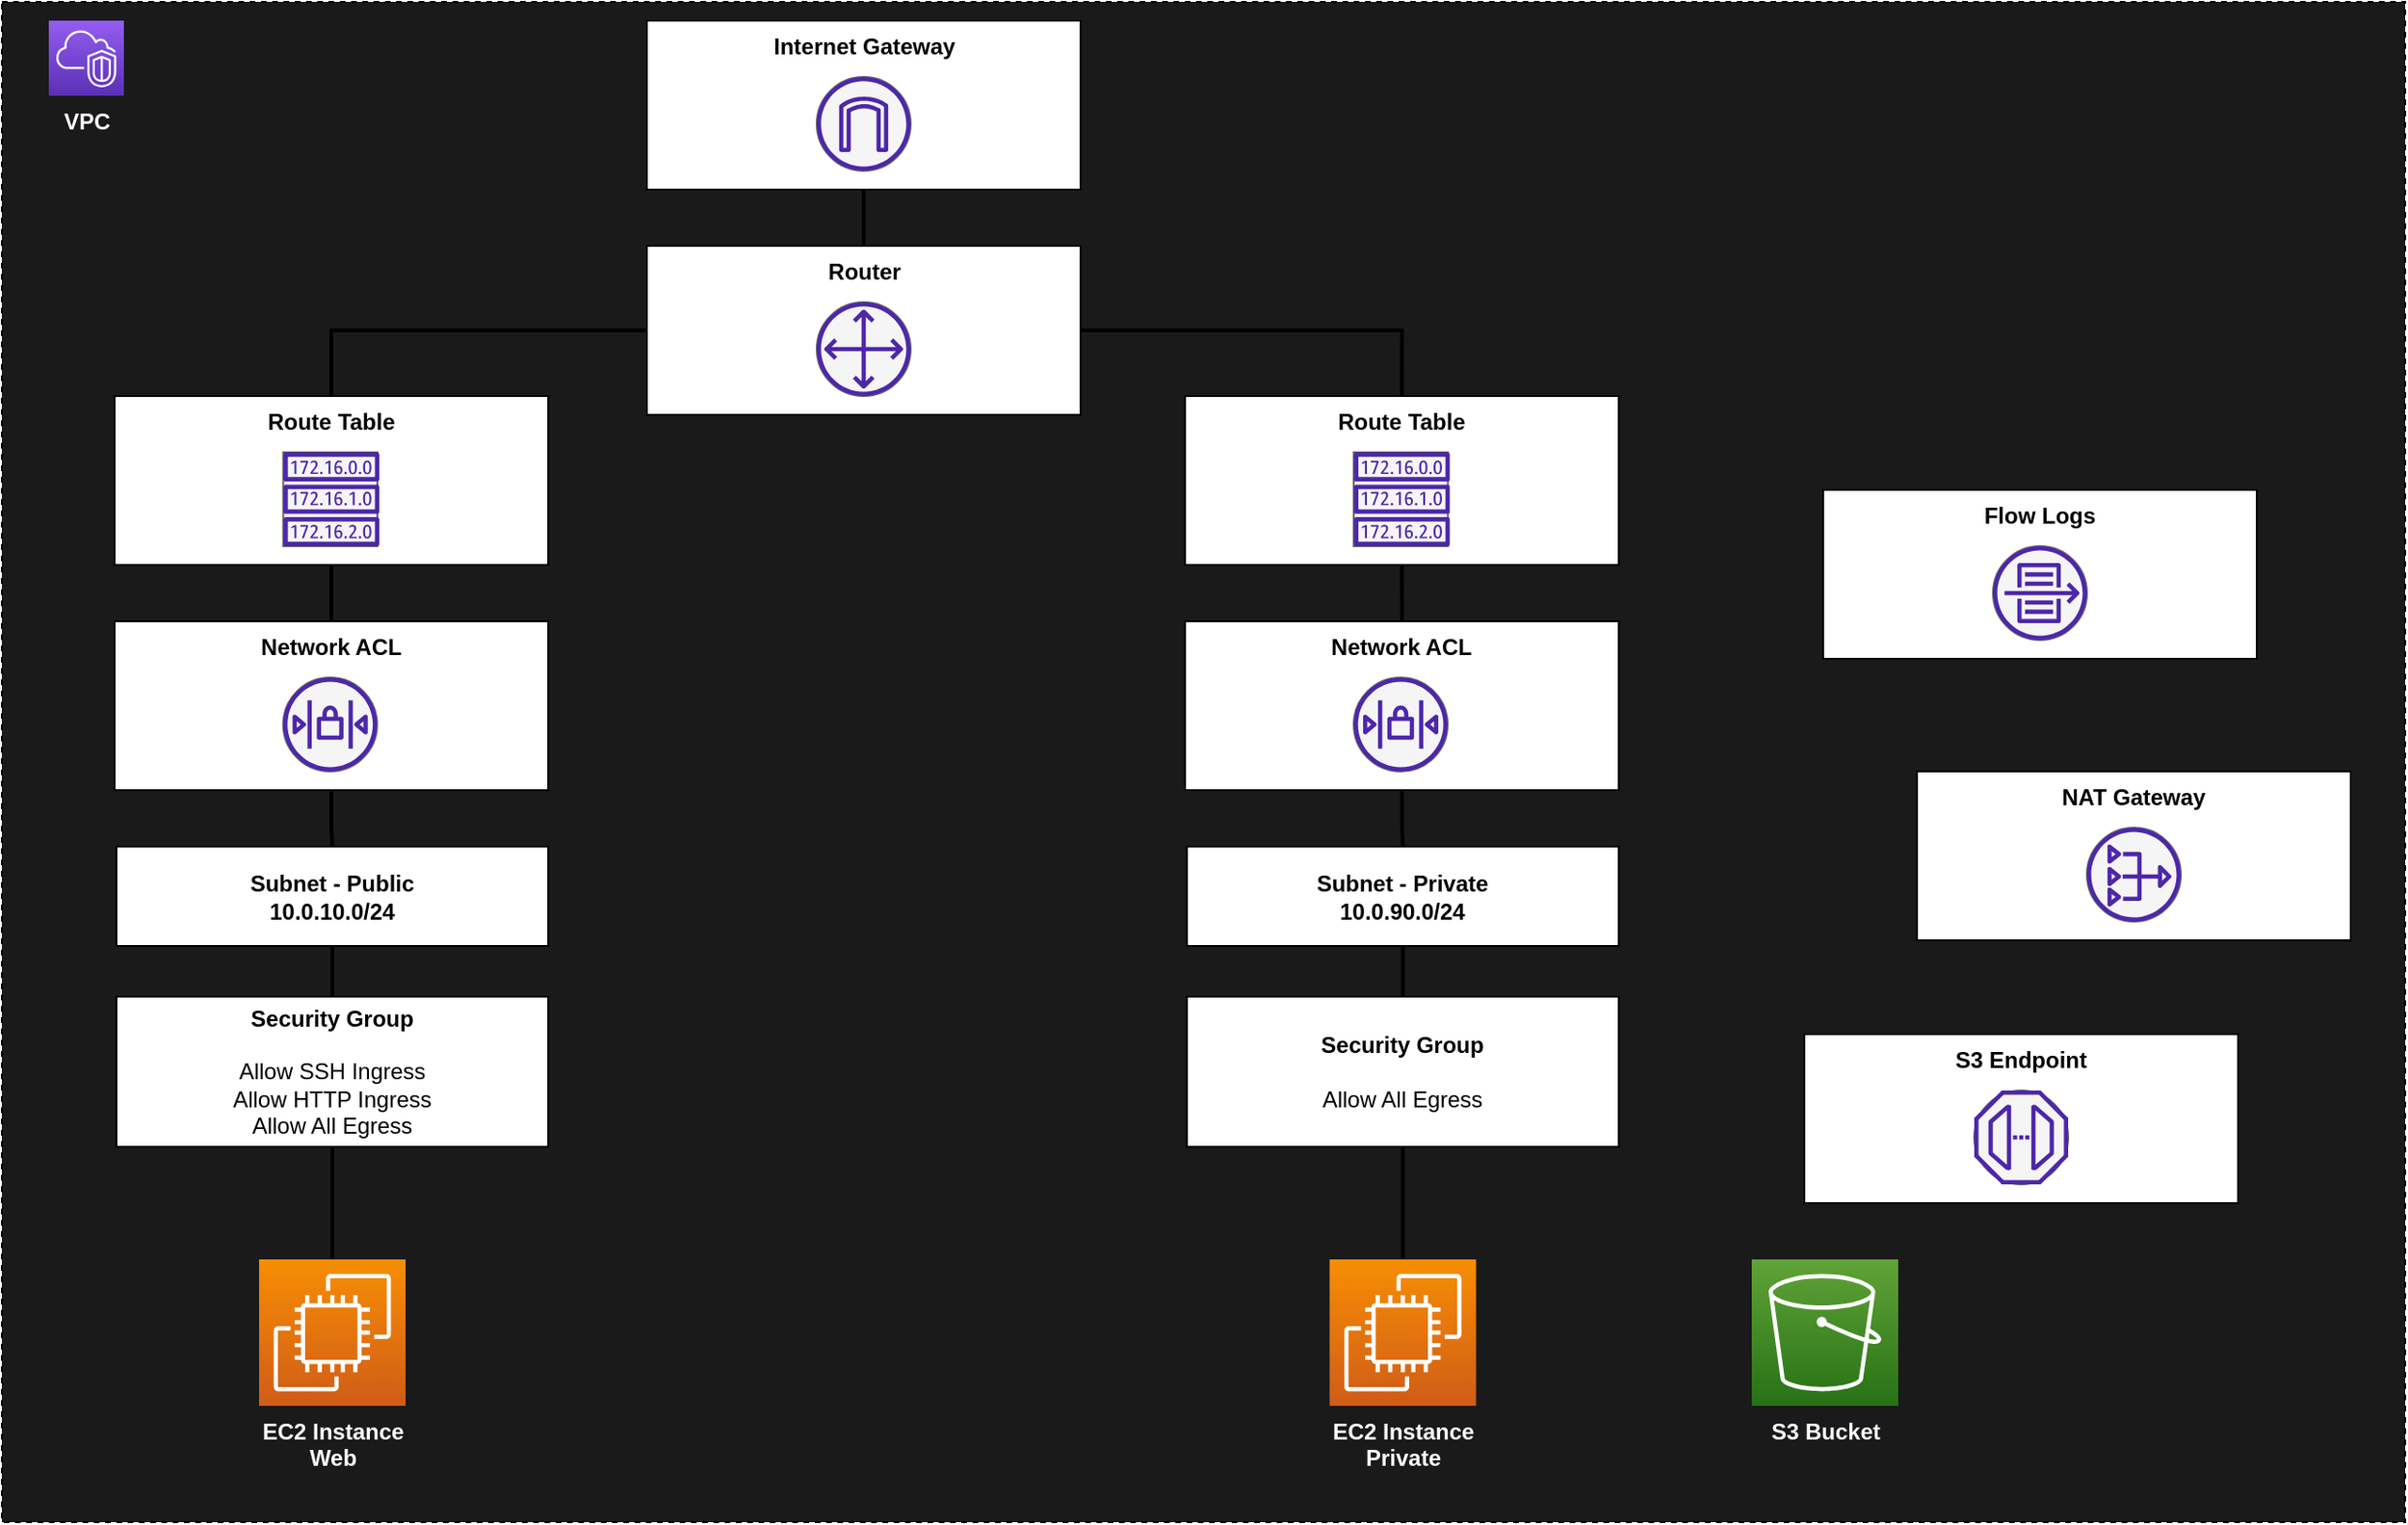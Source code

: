 <mxfile version="19.0.3" type="device"><diagram id="0U9EVkECSL9XpYst_XFg" name="VPC"><mxGraphModel dx="1422" dy="1257" grid="0" gridSize="10" guides="1" tooltips="1" connect="1" arrows="1" fold="1" page="0" pageScale="1" pageWidth="1100" pageHeight="850" math="0" shadow="0"><root><mxCell id="0"/><mxCell id="1" parent="0"/><mxCell id="Ig9h3wXfbGA9Dbn_zE4B-46" value="" style="rounded=0;whiteSpace=wrap;html=1;verticalAlign=top;fontStyle=1;dashed=1;fillColor=#1A1A1A;" vertex="1" parent="1"><mxGeometry x="180" y="-120" width="1280" height="810" as="geometry"/></mxCell><mxCell id="Ig9h3wXfbGA9Dbn_zE4B-42" value="Flow Logs" style="rounded=0;whiteSpace=wrap;html=1;verticalAlign=top;fontStyle=1" vertex="1" parent="1"><mxGeometry x="1150" y="140" width="231" height="90" as="geometry"/></mxCell><mxCell id="Ig9h3wXfbGA9Dbn_zE4B-1" value="Router" style="rounded=0;whiteSpace=wrap;html=1;verticalAlign=top;fontStyle=1" vertex="1" parent="1"><mxGeometry x="523.5" y="10" width="231" height="90" as="geometry"/></mxCell><mxCell id="5WeFik8djQ8x_PNse01b-4" value="Internet Gateway" style="rounded=0;whiteSpace=wrap;html=1;verticalAlign=top;fontStyle=1" parent="1" vertex="1"><mxGeometry x="523.5" y="-110" width="231" height="90" as="geometry"/></mxCell><mxCell id="NABtASrUBoll2B_tzzq8-10" value="Subnet - Public&lt;br&gt;10.0.10.0/24" style="rounded=0;whiteSpace=wrap;html=1;verticalAlign=middle;fontStyle=1" parent="1" vertex="1"><mxGeometry x="241" y="330" width="230" height="53" as="geometry"/></mxCell><mxCell id="M2tCuWPk_VgjxduD9iWH-7" value="VPC" style="sketch=0;points=[[0,0,0],[0.25,0,0],[0.5,0,0],[0.75,0,0],[1,0,0],[0,1,0],[0.25,1,0],[0.5,1,0],[0.75,1,0],[1,1,0],[0,0.25,0],[0,0.5,0],[0,0.75,0],[1,0.25,0],[1,0.5,0],[1,0.75,0]];outlineConnect=0;fontColor=#FFFFFF;gradientColor=#945DF2;gradientDirection=north;fillColor=#5A30B5;strokeColor=#ffffff;dashed=0;verticalLabelPosition=bottom;verticalAlign=top;align=center;html=1;fontSize=12;fontStyle=1;aspect=fixed;shape=mxgraph.aws4.resourceIcon;resIcon=mxgraph.aws4.vpc;labelPosition=center;" parent="1" vertex="1"><mxGeometry x="205.0" y="-110" width="40" height="40" as="geometry"/></mxCell><mxCell id="NABtASrUBoll2B_tzzq8-13" style="edgeStyle=orthogonalEdgeStyle;rounded=0;orthogonalLoop=1;jettySize=auto;html=1;endArrow=none;endFill=0;strokeWidth=2;" parent="1" source="Ig9h3wXfbGA9Dbn_zE4B-1" target="5WeFik8djQ8x_PNse01b-4" edge="1"><mxGeometry relative="1" as="geometry"/></mxCell><mxCell id="5WeFik8djQ8x_PNse01b-1" value="EC2 Instance&lt;br&gt;Web" style="sketch=0;points=[[0,0,0],[0.25,0,0],[0.5,0,0],[0.75,0,0],[1,0,0],[0,1,0],[0.25,1,0],[0.5,1,0],[0.75,1,0],[1,1,0],[0,0.25,0],[0,0.5,0],[0,0.75,0],[1,0.25,0],[1,0.5,0],[1,0.75,0]];outlineConnect=0;fontColor=#FFFFFF;gradientColor=#F78E04;gradientDirection=north;fillColor=#D05C17;strokeColor=#ffffff;dashed=0;verticalLabelPosition=bottom;verticalAlign=top;align=center;html=1;fontSize=12;fontStyle=1;aspect=fixed;shape=mxgraph.aws4.resourceIcon;resIcon=mxgraph.aws4.ec2;" parent="1" vertex="1"><mxGeometry x="317" y="550" width="78" height="78" as="geometry"/></mxCell><mxCell id="Ig9h3wXfbGA9Dbn_zE4B-3" value="Route Table" style="rounded=0;whiteSpace=wrap;html=1;verticalAlign=top;fontStyle=1" vertex="1" parent="1"><mxGeometry x="240" y="90" width="231" height="90" as="geometry"/></mxCell><mxCell id="Ig9h3wXfbGA9Dbn_zE4B-4" value="" style="edgeStyle=orthogonalEdgeStyle;rounded=0;orthogonalLoop=1;jettySize=auto;html=1;endArrow=none;endFill=0;strokeWidth=2;exitX=0.5;exitY=0;exitDx=0;exitDy=0;" edge="1" parent="1" source="Ig9h3wXfbGA9Dbn_zE4B-3" target="Ig9h3wXfbGA9Dbn_zE4B-1"><mxGeometry relative="1" as="geometry"><mxPoint x="519.771" y="298" as="sourcePoint"/><mxPoint x="580" y="120" as="targetPoint"/></mxGeometry></mxCell><mxCell id="Ig9h3wXfbGA9Dbn_zE4B-7" value="" style="edgeStyle=orthogonalEdgeStyle;rounded=0;orthogonalLoop=1;jettySize=auto;html=1;endArrow=none;endFill=0;strokeWidth=2;exitX=0.5;exitY=1;exitDx=0;exitDy=0;" edge="1" parent="1" source="Ig9h3wXfbGA9Dbn_zE4B-3" target="Ig9h3wXfbGA9Dbn_zE4B-9"><mxGeometry relative="1" as="geometry"><mxPoint x="365.5" y="100" as="sourcePoint"/><mxPoint x="619" y="50" as="targetPoint"/></mxGeometry></mxCell><mxCell id="Ig9h3wXfbGA9Dbn_zE4B-9" value="Network ACL" style="rounded=0;whiteSpace=wrap;html=1;verticalAlign=top;fontStyle=1" vertex="1" parent="1"><mxGeometry x="240" y="210" width="231" height="90" as="geometry"/></mxCell><mxCell id="Ig9h3wXfbGA9Dbn_zE4B-10" value="" style="ellipse;whiteSpace=wrap;html=1;aspect=fixed;fillColor=#f5f5f5;fontColor=#333333;strokeColor=#666666;" vertex="1" parent="1"><mxGeometry x="614" y="40" width="50" height="50" as="geometry"/></mxCell><mxCell id="NABtASrUBoll2B_tzzq8-3" value="" style="sketch=0;outlineConnect=0;fontColor=#232F3E;gradientColor=none;fillColor=#4D27AA;strokeColor=none;dashed=0;verticalLabelPosition=bottom;verticalAlign=top;align=center;html=1;fontSize=12;fontStyle=0;aspect=fixed;pointerEvents=1;shape=mxgraph.aws4.customer_gateway;" parent="1" vertex="1"><mxGeometry x="614" y="40" width="50" height="50" as="geometry"/></mxCell><mxCell id="Ig9h3wXfbGA9Dbn_zE4B-12" value="" style="ellipse;whiteSpace=wrap;html=1;aspect=fixed;fillColor=#f5f5f5;fontColor=#333333;strokeColor=#666666;" vertex="1" parent="1"><mxGeometry x="614" y="-80" width="50" height="50" as="geometry"/></mxCell><mxCell id="NABtASrUBoll2B_tzzq8-5" value="" style="sketch=0;outlineConnect=0;fontColor=#232F3E;gradientColor=none;fillColor=#4D27AA;strokeColor=none;dashed=0;verticalLabelPosition=bottom;verticalAlign=top;align=center;html=1;fontSize=12;fontStyle=0;aspect=fixed;pointerEvents=1;shape=mxgraph.aws4.internet_gateway;" parent="1" vertex="1"><mxGeometry x="614" y="-80" width="50" height="50" as="geometry"/></mxCell><mxCell id="Ig9h3wXfbGA9Dbn_zE4B-13" value="" style="rounded=0;whiteSpace=wrap;html=1;strokeColor=#666666;fillColor=#f5f5f5;fontColor=#333333;" vertex="1" parent="1"><mxGeometry x="329.84" y="120" width="50.16" height="50" as="geometry"/></mxCell><mxCell id="Ig9h3wXfbGA9Dbn_zE4B-5" value="" style="sketch=0;outlineConnect=0;fontColor=#232F3E;gradientColor=none;fillColor=#4D27AA;strokeColor=none;dashed=0;verticalLabelPosition=bottom;verticalAlign=top;align=center;html=1;fontSize=12;fontStyle=0;aspect=fixed;pointerEvents=1;shape=mxgraph.aws4.route_table;" vertex="1" parent="1"><mxGeometry x="329.84" y="120" width="51.32" height="50" as="geometry"/></mxCell><mxCell id="Ig9h3wXfbGA9Dbn_zE4B-16" value="" style="ellipse;whiteSpace=wrap;html=1;aspect=fixed;fillColor=#f5f5f5;fontColor=#333333;strokeColor=#666666;" vertex="1" parent="1"><mxGeometry x="329.84" y="240" width="50" height="50" as="geometry"/></mxCell><mxCell id="NABtASrUBoll2B_tzzq8-6" value="" style="sketch=0;outlineConnect=0;fontColor=#232F3E;gradientColor=none;fillColor=#4D27AA;strokeColor=none;dashed=0;verticalLabelPosition=bottom;verticalAlign=top;align=center;html=1;fontSize=12;fontStyle=0;aspect=fixed;pointerEvents=1;shape=mxgraph.aws4.network_access_control_list;" parent="1" vertex="1"><mxGeometry x="329.84" y="240" width="50" height="50" as="geometry"/></mxCell><mxCell id="Ig9h3wXfbGA9Dbn_zE4B-17" value="" style="edgeStyle=orthogonalEdgeStyle;rounded=0;orthogonalLoop=1;jettySize=auto;html=1;endArrow=none;endFill=0;strokeWidth=2;" edge="1" parent="1" source="Ig9h3wXfbGA9Dbn_zE4B-9" target="NABtASrUBoll2B_tzzq8-10"><mxGeometry relative="1" as="geometry"><mxPoint x="365.5" y="170" as="sourcePoint"/><mxPoint x="365.5" y="220" as="targetPoint"/></mxGeometry></mxCell><mxCell id="Ig9h3wXfbGA9Dbn_zE4B-18" value="Security Group&lt;br&gt;&lt;br&gt;&lt;span style=&quot;font-weight: 400; text-align: left;&quot;&gt;Allow SSH Ingress&lt;/span&gt;&lt;br style=&quot;font-weight: 400; text-align: left;&quot;&gt;&lt;span style=&quot;font-weight: 400; text-align: left;&quot;&gt;Allow HTTP Ingress&lt;/span&gt;&lt;br style=&quot;font-weight: 400; text-align: left;&quot;&gt;&lt;span style=&quot;font-weight: 400; text-align: left;&quot;&gt;Allow All Egress&lt;/span&gt;" style="rounded=0;whiteSpace=wrap;html=1;verticalAlign=middle;fontStyle=1" vertex="1" parent="1"><mxGeometry x="241" y="410" width="230" height="80" as="geometry"/></mxCell><mxCell id="Ig9h3wXfbGA9Dbn_zE4B-20" value="" style="edgeStyle=orthogonalEdgeStyle;rounded=0;orthogonalLoop=1;jettySize=auto;html=1;endArrow=none;endFill=0;strokeWidth=2;" edge="1" parent="1" source="5WeFik8djQ8x_PNse01b-1" target="Ig9h3wXfbGA9Dbn_zE4B-18"><mxGeometry relative="1" as="geometry"><mxPoint x="366.66" y="310" as="sourcePoint"/><mxPoint x="367.16" y="340" as="targetPoint"/></mxGeometry></mxCell><mxCell id="Ig9h3wXfbGA9Dbn_zE4B-22" value="Subnet - Private&lt;br&gt;10.0.90.0/24" style="rounded=0;whiteSpace=wrap;html=1;verticalAlign=middle;fontStyle=1" vertex="1" parent="1"><mxGeometry x="811.16" y="330" width="230" height="53" as="geometry"/></mxCell><mxCell id="Ig9h3wXfbGA9Dbn_zE4B-23" value="EC2 Instance&lt;br&gt;Private" style="sketch=0;points=[[0,0,0],[0.25,0,0],[0.5,0,0],[0.75,0,0],[1,0,0],[0,1,0],[0.25,1,0],[0.5,1,0],[0.75,1,0],[1,1,0],[0,0.25,0],[0,0.5,0],[0,0.75,0],[1,0.25,0],[1,0.5,0],[1,0.75,0]];outlineConnect=0;fontColor=#FFFFFF;gradientColor=#F78E04;gradientDirection=north;fillColor=#D05C17;strokeColor=#ffffff;dashed=0;verticalLabelPosition=bottom;verticalAlign=top;align=center;html=1;fontSize=12;fontStyle=1;aspect=fixed;shape=mxgraph.aws4.resourceIcon;resIcon=mxgraph.aws4.ec2;" vertex="1" parent="1"><mxGeometry x="887.16" y="550" width="78" height="78" as="geometry"/></mxCell><mxCell id="Ig9h3wXfbGA9Dbn_zE4B-24" value="Route Table" style="rounded=0;whiteSpace=wrap;html=1;verticalAlign=top;fontStyle=1" vertex="1" parent="1"><mxGeometry x="810.16" y="90" width="231" height="90" as="geometry"/></mxCell><mxCell id="Ig9h3wXfbGA9Dbn_zE4B-25" value="" style="edgeStyle=orthogonalEdgeStyle;rounded=0;orthogonalLoop=1;jettySize=auto;html=1;endArrow=none;endFill=0;strokeWidth=2;exitX=0.5;exitY=1;exitDx=0;exitDy=0;" edge="1" parent="1" source="Ig9h3wXfbGA9Dbn_zE4B-24" target="Ig9h3wXfbGA9Dbn_zE4B-26"><mxGeometry relative="1" as="geometry"><mxPoint x="935.66" y="100" as="sourcePoint"/><mxPoint x="1189.16" y="50" as="targetPoint"/></mxGeometry></mxCell><mxCell id="Ig9h3wXfbGA9Dbn_zE4B-26" value="Network ACL" style="rounded=0;whiteSpace=wrap;html=1;verticalAlign=top;fontStyle=1" vertex="1" parent="1"><mxGeometry x="810.16" y="210" width="231" height="90" as="geometry"/></mxCell><mxCell id="Ig9h3wXfbGA9Dbn_zE4B-27" value="" style="rounded=0;whiteSpace=wrap;html=1;strokeColor=#666666;fillColor=#f5f5f5;fontColor=#333333;" vertex="1" parent="1"><mxGeometry x="900" y="120" width="50.16" height="50" as="geometry"/></mxCell><mxCell id="Ig9h3wXfbGA9Dbn_zE4B-28" value="" style="sketch=0;outlineConnect=0;fontColor=#232F3E;gradientColor=none;fillColor=#4D27AA;strokeColor=none;dashed=0;verticalLabelPosition=bottom;verticalAlign=top;align=center;html=1;fontSize=12;fontStyle=0;aspect=fixed;pointerEvents=1;shape=mxgraph.aws4.route_table;" vertex="1" parent="1"><mxGeometry x="900" y="120" width="51.32" height="50" as="geometry"/></mxCell><mxCell id="Ig9h3wXfbGA9Dbn_zE4B-29" value="" style="ellipse;whiteSpace=wrap;html=1;aspect=fixed;fillColor=#f5f5f5;fontColor=#333333;strokeColor=#666666;" vertex="1" parent="1"><mxGeometry x="900" y="240" width="50" height="50" as="geometry"/></mxCell><mxCell id="Ig9h3wXfbGA9Dbn_zE4B-30" value="" style="sketch=0;outlineConnect=0;fontColor=#232F3E;gradientColor=none;fillColor=#4D27AA;strokeColor=none;dashed=0;verticalLabelPosition=bottom;verticalAlign=top;align=center;html=1;fontSize=12;fontStyle=0;aspect=fixed;pointerEvents=1;shape=mxgraph.aws4.network_access_control_list;" vertex="1" parent="1"><mxGeometry x="900" y="240" width="50" height="50" as="geometry"/></mxCell><mxCell id="Ig9h3wXfbGA9Dbn_zE4B-31" value="" style="edgeStyle=orthogonalEdgeStyle;rounded=0;orthogonalLoop=1;jettySize=auto;html=1;endArrow=none;endFill=0;strokeWidth=2;" edge="1" parent="1" source="Ig9h3wXfbGA9Dbn_zE4B-26" target="Ig9h3wXfbGA9Dbn_zE4B-22"><mxGeometry relative="1" as="geometry"><mxPoint x="935.66" y="170" as="sourcePoint"/><mxPoint x="935.66" y="220" as="targetPoint"/></mxGeometry></mxCell><mxCell id="Ig9h3wXfbGA9Dbn_zE4B-32" value="Security Group&lt;br&gt;&lt;br&gt;&lt;span style=&quot;font-weight: 400; text-align: left;&quot;&gt;Allow All Egress&lt;/span&gt;" style="rounded=0;whiteSpace=wrap;html=1;verticalAlign=middle;fontStyle=1" vertex="1" parent="1"><mxGeometry x="811.16" y="410" width="230" height="80" as="geometry"/></mxCell><mxCell id="Ig9h3wXfbGA9Dbn_zE4B-33" value="" style="edgeStyle=orthogonalEdgeStyle;rounded=0;orthogonalLoop=1;jettySize=auto;html=1;endArrow=none;endFill=0;strokeWidth=2;" edge="1" parent="1" source="Ig9h3wXfbGA9Dbn_zE4B-23" target="Ig9h3wXfbGA9Dbn_zE4B-32"><mxGeometry relative="1" as="geometry"><mxPoint x="936.82" y="310" as="sourcePoint"/><mxPoint x="937.32" y="340" as="targetPoint"/></mxGeometry></mxCell><mxCell id="Ig9h3wXfbGA9Dbn_zE4B-34" value="" style="edgeStyle=orthogonalEdgeStyle;rounded=0;orthogonalLoop=1;jettySize=auto;html=1;endArrow=none;endFill=0;strokeWidth=2;exitX=1;exitY=0.5;exitDx=0;exitDy=0;entryX=0.5;entryY=0;entryDx=0;entryDy=0;" edge="1" parent="1" source="Ig9h3wXfbGA9Dbn_zE4B-1" target="Ig9h3wXfbGA9Dbn_zE4B-24"><mxGeometry relative="1" as="geometry"><mxPoint x="365.5" y="100" as="sourcePoint"/><mxPoint x="533.5" y="65" as="targetPoint"/></mxGeometry></mxCell><mxCell id="Ig9h3wXfbGA9Dbn_zE4B-35" value="" style="edgeStyle=orthogonalEdgeStyle;rounded=0;orthogonalLoop=1;jettySize=auto;html=1;endArrow=none;endFill=0;strokeWidth=2;" edge="1" parent="1" source="Ig9h3wXfbGA9Dbn_zE4B-18" target="NABtASrUBoll2B_tzzq8-10"><mxGeometry relative="1" as="geometry"><mxPoint x="364.84" y="530" as="sourcePoint"/><mxPoint x="364.84" y="473" as="targetPoint"/></mxGeometry></mxCell><mxCell id="Ig9h3wXfbGA9Dbn_zE4B-36" value="" style="edgeStyle=orthogonalEdgeStyle;rounded=0;orthogonalLoop=1;jettySize=auto;html=1;endArrow=none;endFill=0;strokeWidth=2;" edge="1" parent="1" source="Ig9h3wXfbGA9Dbn_zE4B-22" target="Ig9h3wXfbGA9Dbn_zE4B-32"><mxGeometry relative="1" as="geometry"><mxPoint x="374.84" y="540" as="sourcePoint"/><mxPoint x="374.84" y="483" as="targetPoint"/></mxGeometry></mxCell><mxCell id="Ig9h3wXfbGA9Dbn_zE4B-40" value="" style="ellipse;whiteSpace=wrap;html=1;aspect=fixed;fillColor=#f5f5f5;fontColor=#333333;strokeColor=#666666;" vertex="1" parent="1"><mxGeometry x="1240.5" y="170" width="50" height="50" as="geometry"/></mxCell><mxCell id="NABtASrUBoll2B_tzzq8-4" value="" style="sketch=0;outlineConnect=0;fontColor=#232F3E;gradientColor=none;fillColor=#4D27AA;strokeColor=none;dashed=0;verticalLabelPosition=bottom;verticalAlign=top;align=center;html=1;fontSize=12;fontStyle=0;aspect=fixed;pointerEvents=1;shape=mxgraph.aws4.flow_logs;" parent="1" vertex="1"><mxGeometry x="1240.5" y="170" width="50" height="50" as="geometry"/></mxCell><mxCell id="Ig9h3wXfbGA9Dbn_zE4B-43" value="S3 Bucket" style="sketch=0;points=[[0,0,0],[0.25,0,0],[0.5,0,0],[0.75,0,0],[1,0,0],[0,1,0],[0.25,1,0],[0.5,1,0],[0.75,1,0],[1,1,0],[0,0.25,0],[0,0.5,0],[0,0.75,0],[1,0.25,0],[1,0.5,0],[1,0.75,0]];outlineConnect=0;fontColor=#FFFFFF;gradientColor=#60A337;gradientDirection=north;fillColor=#277116;strokeColor=#ffffff;dashed=0;verticalLabelPosition=bottom;verticalAlign=top;align=center;html=1;fontSize=12;fontStyle=1;aspect=fixed;shape=mxgraph.aws4.resourceIcon;resIcon=mxgraph.aws4.s3;" vertex="1" parent="1"><mxGeometry x="1112" y="550" width="78" height="78" as="geometry"/></mxCell><mxCell id="Ig9h3wXfbGA9Dbn_zE4B-44" value="NAT Gateway" style="rounded=0;whiteSpace=wrap;html=1;verticalAlign=top;fontStyle=1" vertex="1" parent="1"><mxGeometry x="1200" y="290" width="231" height="90" as="geometry"/></mxCell><mxCell id="Ig9h3wXfbGA9Dbn_zE4B-41" value="" style="ellipse;whiteSpace=wrap;html=1;aspect=fixed;fillColor=#f5f5f5;fontColor=#333333;strokeColor=#666666;" vertex="1" parent="1"><mxGeometry x="1290.5" y="320" width="50" height="50" as="geometry"/></mxCell><mxCell id="NABtASrUBoll2B_tzzq8-7" value="" style="sketch=0;outlineConnect=0;fontColor=#232F3E;gradientColor=none;fillColor=#4D27AA;strokeColor=none;dashed=0;verticalLabelPosition=bottom;verticalAlign=top;align=center;html=1;fontSize=12;fontStyle=0;aspect=fixed;pointerEvents=1;shape=mxgraph.aws4.nat_gateway;" parent="1" vertex="1"><mxGeometry x="1290.5" y="320" width="50" height="50" as="geometry"/></mxCell><mxCell id="Ig9h3wXfbGA9Dbn_zE4B-45" value="S3 Endpoint" style="rounded=0;whiteSpace=wrap;html=1;verticalAlign=top;fontStyle=1" vertex="1" parent="1"><mxGeometry x="1140" y="430" width="231" height="90" as="geometry"/></mxCell><mxCell id="Ig9h3wXfbGA9Dbn_zE4B-38" value="" style="ellipse;whiteSpace=wrap;html=1;aspect=fixed;fillColor=#f5f5f5;fontColor=#333333;strokeColor=#666666;" vertex="1" parent="1"><mxGeometry x="1230.5" y="460" width="50" height="50" as="geometry"/></mxCell><mxCell id="NABtASrUBoll2B_tzzq8-2" value="" style="sketch=0;outlineConnect=0;fontColor=#232F3E;gradientColor=none;fillColor=#4D27AA;strokeColor=none;dashed=0;verticalLabelPosition=bottom;verticalAlign=top;align=center;html=1;fontSize=12;fontStyle=0;aspect=fixed;pointerEvents=1;shape=mxgraph.aws4.endpoint;" parent="1" vertex="1"><mxGeometry x="1230.5" y="460" width="50" height="50" as="geometry"/></mxCell></root></mxGraphModel></diagram></mxfile>